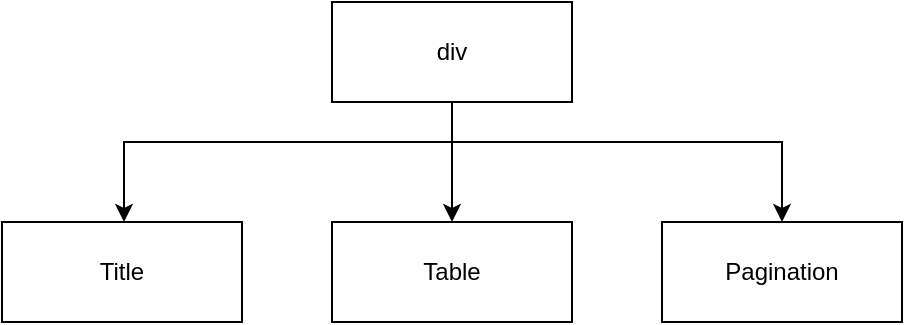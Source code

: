 <mxfile pages="4">
    <diagram name="MA01_UM" id="d-K6_XEDT-wJWiSW2yH4">
        <mxGraphModel dx="875" dy="525" grid="1" gridSize="10" guides="1" tooltips="1" connect="1" arrows="1" fold="1" page="1" pageScale="1" pageWidth="827" pageHeight="1169" math="0" shadow="0">
            <root>
                <mxCell id="0"/>
                <mxCell id="1" parent="0"/>
                <mxCell id="eTcMkbdJCFj99WozvS58-12" style="edgeStyle=orthogonalEdgeStyle;rounded=0;orthogonalLoop=1;jettySize=auto;html=1;" parent="1" source="eTcMkbdJCFj99WozvS58-1" target="eTcMkbdJCFj99WozvS58-2" edge="1">
                    <mxGeometry relative="1" as="geometry">
                        <Array as="points">
                            <mxPoint x="414" y="120"/>
                            <mxPoint x="250" y="120"/>
                        </Array>
                    </mxGeometry>
                </mxCell>
                <mxCell id="eTcMkbdJCFj99WozvS58-13" style="edgeStyle=orthogonalEdgeStyle;rounded=0;orthogonalLoop=1;jettySize=auto;html=1;entryX=0.5;entryY=0;entryDx=0;entryDy=0;" parent="1" source="eTcMkbdJCFj99WozvS58-1" target="eTcMkbdJCFj99WozvS58-3" edge="1">
                    <mxGeometry relative="1" as="geometry"/>
                </mxCell>
                <mxCell id="eTcMkbdJCFj99WozvS58-14" style="edgeStyle=orthogonalEdgeStyle;rounded=0;orthogonalLoop=1;jettySize=auto;html=1;entryX=0.5;entryY=0;entryDx=0;entryDy=0;" parent="1" source="eTcMkbdJCFj99WozvS58-1" target="eTcMkbdJCFj99WozvS58-4" edge="1">
                    <mxGeometry relative="1" as="geometry">
                        <Array as="points">
                            <mxPoint x="414" y="120"/>
                            <mxPoint x="579" y="120"/>
                        </Array>
                    </mxGeometry>
                </mxCell>
                <mxCell id="eTcMkbdJCFj99WozvS58-1" value="div" style="rounded=0;whiteSpace=wrap;html=1;" parent="1" vertex="1">
                    <mxGeometry x="354" y="50" width="120" height="50" as="geometry"/>
                </mxCell>
                <mxCell id="eTcMkbdJCFj99WozvS58-2" value="Title" style="rounded=0;whiteSpace=wrap;html=1;" parent="1" vertex="1">
                    <mxGeometry x="189" y="160" width="120" height="50" as="geometry"/>
                </mxCell>
                <mxCell id="eTcMkbdJCFj99WozvS58-3" value="Table" style="rounded=0;whiteSpace=wrap;html=1;" parent="1" vertex="1">
                    <mxGeometry x="354" y="160" width="120" height="50" as="geometry"/>
                </mxCell>
                <mxCell id="eTcMkbdJCFj99WozvS58-4" value="Pagination" style="rounded=0;whiteSpace=wrap;html=1;" parent="1" vertex="1">
                    <mxGeometry x="519" y="160" width="120" height="50" as="geometry"/>
                </mxCell>
            </root>
        </mxGraphModel>
    </diagram>
    <diagram id="DtoJU9kc5GhTju-QMMTH" name="MA02_TM">
        <mxGraphModel dx="875" dy="525" grid="1" gridSize="10" guides="1" tooltips="1" connect="1" arrows="1" fold="1" page="1" pageScale="1" pageWidth="827" pageHeight="1169" math="0" shadow="0">
            <root>
                <mxCell id="0"/>
                <mxCell id="1" parent="0"/>
                <mxCell id="JkwB7bO02u53BHYdrsAc-1" style="edgeStyle=orthogonalEdgeStyle;rounded=0;orthogonalLoop=1;jettySize=auto;html=1;" parent="1" source="JkwB7bO02u53BHYdrsAc-4" target="JkwB7bO02u53BHYdrsAc-5" edge="1">
                    <mxGeometry relative="1" as="geometry">
                        <Array as="points">
                            <mxPoint x="395" y="110"/>
                            <mxPoint x="231" y="110"/>
                        </Array>
                    </mxGeometry>
                </mxCell>
                <mxCell id="JkwB7bO02u53BHYdrsAc-2" style="edgeStyle=orthogonalEdgeStyle;rounded=0;orthogonalLoop=1;jettySize=auto;html=1;entryX=0.5;entryY=0;entryDx=0;entryDy=0;" parent="1" source="JkwB7bO02u53BHYdrsAc-4" target="JkwB7bO02u53BHYdrsAc-6" edge="1">
                    <mxGeometry relative="1" as="geometry"/>
                </mxCell>
                <mxCell id="JkwB7bO02u53BHYdrsAc-3" style="edgeStyle=orthogonalEdgeStyle;rounded=0;orthogonalLoop=1;jettySize=auto;html=1;entryX=0.5;entryY=0;entryDx=0;entryDy=0;" parent="1" source="JkwB7bO02u53BHYdrsAc-4" target="JkwB7bO02u53BHYdrsAc-7" edge="1">
                    <mxGeometry relative="1" as="geometry">
                        <Array as="points">
                            <mxPoint x="395" y="110"/>
                            <mxPoint x="560" y="110"/>
                        </Array>
                    </mxGeometry>
                </mxCell>
                <mxCell id="JkwB7bO02u53BHYdrsAc-4" value="div" style="rounded=0;whiteSpace=wrap;html=1;" parent="1" vertex="1">
                    <mxGeometry x="335" y="40" width="120" height="50" as="geometry"/>
                </mxCell>
                <mxCell id="JkwB7bO02u53BHYdrsAc-5" value="Title" style="rounded=0;whiteSpace=wrap;html=1;" parent="1" vertex="1">
                    <mxGeometry x="170" y="150" width="120" height="50" as="geometry"/>
                </mxCell>
                <mxCell id="JkwB7bO02u53BHYdrsAc-6" value="Table" style="rounded=0;whiteSpace=wrap;html=1;" parent="1" vertex="1">
                    <mxGeometry x="335" y="150" width="120" height="50" as="geometry"/>
                </mxCell>
                <mxCell id="JkwB7bO02u53BHYdrsAc-7" value="Pagination" style="rounded=0;whiteSpace=wrap;html=1;" parent="1" vertex="1">
                    <mxGeometry x="500" y="150" width="120" height="50" as="geometry"/>
                </mxCell>
            </root>
        </mxGraphModel>
    </diagram>
    <diagram id="B1GfE08wK1D2BhvfVuxE" name="MA03_BM">
        <mxGraphModel dx="875" dy="525" grid="1" gridSize="10" guides="1" tooltips="1" connect="1" arrows="1" fold="1" page="1" pageScale="1" pageWidth="827" pageHeight="1169" math="0" shadow="0">
            <root>
                <mxCell id="0"/>
                <mxCell id="1" parent="0"/>
                <mxCell id="7rrjPuXeChq7M-VZsmBA-1" style="edgeStyle=orthogonalEdgeStyle;rounded=0;orthogonalLoop=1;jettySize=auto;html=1;" parent="1" source="7rrjPuXeChq7M-VZsmBA-4" target="7rrjPuXeChq7M-VZsmBA-5" edge="1">
                    <mxGeometry relative="1" as="geometry">
                        <Array as="points">
                            <mxPoint x="414" y="120"/>
                            <mxPoint x="250" y="120"/>
                        </Array>
                    </mxGeometry>
                </mxCell>
                <mxCell id="7rrjPuXeChq7M-VZsmBA-2" style="edgeStyle=orthogonalEdgeStyle;rounded=0;orthogonalLoop=1;jettySize=auto;html=1;entryX=0.5;entryY=0;entryDx=0;entryDy=0;" parent="1" source="7rrjPuXeChq7M-VZsmBA-4" target="7rrjPuXeChq7M-VZsmBA-6" edge="1">
                    <mxGeometry relative="1" as="geometry"/>
                </mxCell>
                <mxCell id="7rrjPuXeChq7M-VZsmBA-3" style="edgeStyle=orthogonalEdgeStyle;rounded=0;orthogonalLoop=1;jettySize=auto;html=1;entryX=0.5;entryY=0;entryDx=0;entryDy=0;" parent="1" source="7rrjPuXeChq7M-VZsmBA-4" target="7rrjPuXeChq7M-VZsmBA-7" edge="1">
                    <mxGeometry relative="1" as="geometry">
                        <Array as="points">
                            <mxPoint x="414" y="120"/>
                            <mxPoint x="579" y="120"/>
                        </Array>
                    </mxGeometry>
                </mxCell>
                <mxCell id="7rrjPuXeChq7M-VZsmBA-4" value="div" style="rounded=0;whiteSpace=wrap;html=1;" parent="1" vertex="1">
                    <mxGeometry x="354" y="50" width="120" height="50" as="geometry"/>
                </mxCell>
                <mxCell id="7rrjPuXeChq7M-VZsmBA-5" value="Title" style="rounded=0;whiteSpace=wrap;html=1;" parent="1" vertex="1">
                    <mxGeometry x="189" y="160" width="120" height="50" as="geometry"/>
                </mxCell>
                <mxCell id="7rrjPuXeChq7M-VZsmBA-6" value="Table" style="rounded=0;whiteSpace=wrap;html=1;" parent="1" vertex="1">
                    <mxGeometry x="354" y="160" width="120" height="50" as="geometry"/>
                </mxCell>
                <mxCell id="7rrjPuXeChq7M-VZsmBA-7" value="Pagination" style="rounded=0;whiteSpace=wrap;html=1;" parent="1" vertex="1">
                    <mxGeometry x="519" y="160" width="120" height="50" as="geometry"/>
                </mxCell>
            </root>
        </mxGraphModel>
    </diagram>
    <diagram id="JV9UjOC6fGN6Y31QJu63" name="MA04_PM">
        <mxGraphModel dx="2902" dy="1216" grid="1" gridSize="10" guides="1" tooltips="1" connect="1" arrows="1" fold="1" page="1" pageScale="1" pageWidth="827" pageHeight="1169" math="0" shadow="0">
            <root>
                <mxCell id="0"/>
                <mxCell id="1" parent="0"/>
                <mxCell id="Pc6pCCfJJjLbF5l9ZFTw-2" style="edgeStyle=orthogonalEdgeStyle;rounded=0;orthogonalLoop=1;jettySize=auto;html=1;entryX=0.5;entryY=0;entryDx=0;entryDy=0;" parent="1" source="Pc6pCCfJJjLbF5l9ZFTw-4" target="Pc6pCCfJJjLbF5l9ZFTw-6" edge="1">
                    <mxGeometry relative="1" as="geometry">
                        <Array as="points">
                            <mxPoint x="450" y="230"/>
                            <mxPoint x="50" y="230"/>
                        </Array>
                    </mxGeometry>
                </mxCell>
                <mxCell id="Pc6pCCfJJjLbF5l9ZFTw-3" style="edgeStyle=orthogonalEdgeStyle;rounded=0;orthogonalLoop=1;jettySize=auto;html=1;entryX=0.5;entryY=0;entryDx=0;entryDy=0;" parent="1" source="Pc6pCCfJJjLbF5l9ZFTw-4" target="Pc6pCCfJJjLbF5l9ZFTw-7" edge="1">
                    <mxGeometry relative="1" as="geometry">
                        <Array as="points">
                            <mxPoint x="450" y="230"/>
                            <mxPoint x="810" y="230"/>
                        </Array>
                    </mxGeometry>
                </mxCell>
                <mxCell id="Pc6pCCfJJjLbF5l9ZFTw-11" style="edgeStyle=orthogonalEdgeStyle;rounded=0;orthogonalLoop=1;jettySize=auto;html=1;" parent="1" source="Pc6pCCfJJjLbF5l9ZFTw-4" target="Pc6pCCfJJjLbF5l9ZFTw-8" edge="1">
                    <mxGeometry relative="1" as="geometry">
                        <Array as="points">
                            <mxPoint x="450" y="230"/>
                            <mxPoint x="1200" y="230"/>
                        </Array>
                    </mxGeometry>
                </mxCell>
                <mxCell id="Pc6pCCfJJjLbF5l9ZFTw-13" style="edgeStyle=orthogonalEdgeStyle;rounded=0;orthogonalLoop=1;jettySize=auto;html=1;" parent="1" source="Pc6pCCfJJjLbF5l9ZFTw-4" target="Pc6pCCfJJjLbF5l9ZFTw-9" edge="1">
                    <mxGeometry relative="1" as="geometry">
                        <Array as="points">
                            <mxPoint x="450" y="230"/>
                            <mxPoint x="1370" y="230"/>
                        </Array>
                    </mxGeometry>
                </mxCell>
                <mxCell id="Pc6pCCfJJjLbF5l9ZFTw-34" style="edgeStyle=orthogonalEdgeStyle;rounded=0;orthogonalLoop=1;jettySize=auto;html=1;entryX=0.5;entryY=0;entryDx=0;entryDy=0;" parent="1" source="Pc6pCCfJJjLbF5l9ZFTw-4" target="Pc6pCCfJJjLbF5l9ZFTw-5" edge="1">
                    <mxGeometry relative="1" as="geometry">
                        <Array as="points">
                            <mxPoint x="450" y="230"/>
                            <mxPoint x="-530" y="230"/>
                        </Array>
                    </mxGeometry>
                </mxCell>
                <mxCell id="Pc6pCCfJJjLbF5l9ZFTw-4" value="div" style="rounded=0;whiteSpace=wrap;html=1;" parent="1" vertex="1">
                    <mxGeometry x="390" y="140" width="120" height="50" as="geometry"/>
                </mxCell>
                <mxCell id="Pc6pCCfJJjLbF5l9ZFTw-5" value="Title" style="rounded=0;whiteSpace=wrap;html=1;" parent="1" vertex="1">
                    <mxGeometry x="-590" y="270" width="120" height="50" as="geometry"/>
                </mxCell>
                <mxCell id="Pc6pCCfJJjLbF5l9ZFTw-35" style="edgeStyle=orthogonalEdgeStyle;rounded=0;orthogonalLoop=1;jettySize=auto;html=1;entryX=0.5;entryY=0;entryDx=0;entryDy=0;" parent="1" source="Pc6pCCfJJjLbF5l9ZFTw-6" target="Pc6pCCfJJjLbF5l9ZFTw-14" edge="1">
                    <mxGeometry relative="1" as="geometry">
                        <Array as="points">
                            <mxPoint x="50" y="340"/>
                            <mxPoint x="-290" y="340"/>
                        </Array>
                    </mxGeometry>
                </mxCell>
                <mxCell id="Pc6pCCfJJjLbF5l9ZFTw-36" style="edgeStyle=orthogonalEdgeStyle;rounded=0;orthogonalLoop=1;jettySize=auto;html=1;entryX=0.5;entryY=0;entryDx=0;entryDy=0;" parent="1" source="Pc6pCCfJJjLbF5l9ZFTw-6" target="Pc6pCCfJJjLbF5l9ZFTw-15" edge="1">
                    <mxGeometry relative="1" as="geometry"/>
                </mxCell>
                <mxCell id="Pc6pCCfJJjLbF5l9ZFTw-37" style="edgeStyle=orthogonalEdgeStyle;rounded=0;orthogonalLoop=1;jettySize=auto;html=1;" parent="1" source="Pc6pCCfJJjLbF5l9ZFTw-6" target="Pc6pCCfJJjLbF5l9ZFTw-16" edge="1">
                    <mxGeometry relative="1" as="geometry">
                        <Array as="points">
                            <mxPoint x="50" y="340"/>
                            <mxPoint x="387" y="340"/>
                        </Array>
                    </mxGeometry>
                </mxCell>
                <mxCell id="Pc6pCCfJJjLbF5l9ZFTw-6" value="div" style="rounded=0;whiteSpace=wrap;html=1;" parent="1" vertex="1">
                    <mxGeometry x="-10" y="270" width="120" height="50" as="geometry"/>
                </mxCell>
                <mxCell id="Pc6pCCfJJjLbF5l9ZFTw-46" style="edgeStyle=orthogonalEdgeStyle;rounded=0;orthogonalLoop=1;jettySize=auto;html=1;" parent="1" source="Pc6pCCfJJjLbF5l9ZFTw-7" target="Pc6pCCfJJjLbF5l9ZFTw-44" edge="1">
                    <mxGeometry relative="1" as="geometry"/>
                </mxCell>
                <mxCell id="Pc6pCCfJJjLbF5l9ZFTw-47" style="edgeStyle=orthogonalEdgeStyle;rounded=0;orthogonalLoop=1;jettySize=auto;html=1;entryX=0.5;entryY=0;entryDx=0;entryDy=0;" parent="1" source="Pc6pCCfJJjLbF5l9ZFTw-7" target="Pc6pCCfJJjLbF5l9ZFTw-45" edge="1">
                    <mxGeometry relative="1" as="geometry"/>
                </mxCell>
                <mxCell id="Pc6pCCfJJjLbF5l9ZFTw-7" value="Search" style="rounded=0;whiteSpace=wrap;html=1;" parent="1" vertex="1">
                    <mxGeometry x="750" y="270" width="120" height="50" as="geometry"/>
                </mxCell>
                <mxCell id="Pc6pCCfJJjLbF5l9ZFTw-8" value="Table" style="rounded=0;whiteSpace=wrap;html=1;" parent="1" vertex="1">
                    <mxGeometry x="1140" y="270" width="120" height="50" as="geometry"/>
                </mxCell>
                <mxCell id="Pc6pCCfJJjLbF5l9ZFTw-9" value="Pagination" style="rounded=0;whiteSpace=wrap;html=1;" parent="1" vertex="1">
                    <mxGeometry x="1310" y="270" width="120" height="50" as="geometry"/>
                </mxCell>
                <mxCell id="Pc6pCCfJJjLbF5l9ZFTw-38" style="edgeStyle=orthogonalEdgeStyle;rounded=0;orthogonalLoop=1;jettySize=auto;html=1;" parent="1" source="Pc6pCCfJJjLbF5l9ZFTw-14" target="Pc6pCCfJJjLbF5l9ZFTw-17" edge="1">
                    <mxGeometry relative="1" as="geometry"/>
                </mxCell>
                <mxCell id="Pc6pCCfJJjLbF5l9ZFTw-39" style="edgeStyle=orthogonalEdgeStyle;rounded=0;orthogonalLoop=1;jettySize=auto;html=1;" parent="1" source="Pc6pCCfJJjLbF5l9ZFTw-14" target="Pc6pCCfJJjLbF5l9ZFTw-18" edge="1">
                    <mxGeometry relative="1" as="geometry"/>
                </mxCell>
                <mxCell id="Pc6pCCfJJjLbF5l9ZFTw-14" value="Card" style="rounded=0;whiteSpace=wrap;html=1;" parent="1" vertex="1">
                    <mxGeometry x="-350" y="370" width="120" height="50" as="geometry"/>
                </mxCell>
                <mxCell id="Pc6pCCfJJjLbF5l9ZFTw-40" style="edgeStyle=orthogonalEdgeStyle;rounded=0;orthogonalLoop=1;jettySize=auto;html=1;entryX=0.5;entryY=0;entryDx=0;entryDy=0;" parent="1" source="Pc6pCCfJJjLbF5l9ZFTw-15" target="Pc6pCCfJJjLbF5l9ZFTw-19" edge="1">
                    <mxGeometry relative="1" as="geometry"/>
                </mxCell>
                <mxCell id="Pc6pCCfJJjLbF5l9ZFTw-41" style="edgeStyle=orthogonalEdgeStyle;rounded=0;orthogonalLoop=1;jettySize=auto;html=1;entryX=0.5;entryY=0;entryDx=0;entryDy=0;" parent="1" source="Pc6pCCfJJjLbF5l9ZFTw-15" target="Pc6pCCfJJjLbF5l9ZFTw-20" edge="1">
                    <mxGeometry relative="1" as="geometry"/>
                </mxCell>
                <mxCell id="Pc6pCCfJJjLbF5l9ZFTw-15" value="Card" style="rounded=0;whiteSpace=wrap;html=1;" parent="1" vertex="1">
                    <mxGeometry x="-22.5" y="370" width="145" height="50" as="geometry"/>
                </mxCell>
                <mxCell id="Pc6pCCfJJjLbF5l9ZFTw-42" style="edgeStyle=orthogonalEdgeStyle;rounded=0;orthogonalLoop=1;jettySize=auto;html=1;" parent="1" source="Pc6pCCfJJjLbF5l9ZFTw-16" target="Pc6pCCfJJjLbF5l9ZFTw-21" edge="1">
                    <mxGeometry relative="1" as="geometry"/>
                </mxCell>
                <mxCell id="Pc6pCCfJJjLbF5l9ZFTw-43" style="edgeStyle=orthogonalEdgeStyle;rounded=0;orthogonalLoop=1;jettySize=auto;html=1;" parent="1" source="Pc6pCCfJJjLbF5l9ZFTw-16" target="Pc6pCCfJJjLbF5l9ZFTw-22" edge="1">
                    <mxGeometry relative="1" as="geometry"/>
                </mxCell>
                <mxCell id="Pc6pCCfJJjLbF5l9ZFTw-16" value="Card" style="rounded=0;whiteSpace=wrap;html=1;" parent="1" vertex="1">
                    <mxGeometry x="315" y="370" width="145" height="50" as="geometry"/>
                </mxCell>
                <mxCell id="Pc6pCCfJJjLbF5l9ZFTw-17" value="Card Title" style="rounded=0;whiteSpace=wrap;html=1;" parent="1" vertex="1">
                    <mxGeometry x="-440" y="468" width="120" height="50" as="geometry"/>
                </mxCell>
                <mxCell id="iQC8_R-vYmAmeUeWrtZF-4" value="" style="edgeStyle=none;html=1;" edge="1" parent="1" source="Pc6pCCfJJjLbF5l9ZFTw-18" target="iQC8_R-vYmAmeUeWrtZF-3">
                    <mxGeometry relative="1" as="geometry"/>
                </mxCell>
                <mxCell id="Pc6pCCfJJjLbF5l9ZFTw-18" value="Card Content" style="rounded=0;whiteSpace=wrap;html=1;" parent="1" vertex="1">
                    <mxGeometry x="-260" y="468" width="120" height="50" as="geometry"/>
                </mxCell>
                <mxCell id="Pc6pCCfJJjLbF5l9ZFTw-19" value="Card Title" style="rounded=0;whiteSpace=wrap;html=1;" parent="1" vertex="1">
                    <mxGeometry x="-100" y="468" width="120" height="50" as="geometry"/>
                </mxCell>
                <mxCell id="iQC8_R-vYmAmeUeWrtZF-6" value="" style="edgeStyle=none;html=1;" edge="1" parent="1" source="Pc6pCCfJJjLbF5l9ZFTw-20" target="iQC8_R-vYmAmeUeWrtZF-5">
                    <mxGeometry relative="1" as="geometry"/>
                </mxCell>
                <mxCell id="Pc6pCCfJJjLbF5l9ZFTw-20" value="Card Content" style="rounded=0;whiteSpace=wrap;html=1;" parent="1" vertex="1">
                    <mxGeometry x="80" y="468" width="120" height="50" as="geometry"/>
                </mxCell>
                <mxCell id="Pc6pCCfJJjLbF5l9ZFTw-21" value="Card Title" style="rounded=0;whiteSpace=wrap;html=1;" parent="1" vertex="1">
                    <mxGeometry x="237.5" y="470" width="120" height="50" as="geometry"/>
                </mxCell>
                <mxCell id="iQC8_R-vYmAmeUeWrtZF-8" value="" style="edgeStyle=none;html=1;" edge="1" parent="1" source="Pc6pCCfJJjLbF5l9ZFTw-22" target="iQC8_R-vYmAmeUeWrtZF-7">
                    <mxGeometry relative="1" as="geometry"/>
                </mxCell>
                <mxCell id="Pc6pCCfJJjLbF5l9ZFTw-22" value="Card Content" style="rounded=0;whiteSpace=wrap;html=1;" parent="1" vertex="1">
                    <mxGeometry x="430" y="470" width="120" height="50" as="geometry"/>
                </mxCell>
                <mxCell id="Pc6pCCfJJjLbF5l9ZFTw-44" value="Iconic Input" style="rounded=0;whiteSpace=wrap;html=1;" parent="1" vertex="1">
                    <mxGeometry x="640" y="360" width="120" height="50" as="geometry"/>
                </mxCell>
                <mxCell id="Pc6pCCfJJjLbF5l9ZFTw-45" value="Button" style="rounded=0;whiteSpace=wrap;html=1;" parent="1" vertex="1">
                    <mxGeometry x="860" y="360" width="120" height="50" as="geometry"/>
                </mxCell>
                <mxCell id="iQC8_R-vYmAmeUeWrtZF-3" value="Count" style="rounded=0;whiteSpace=wrap;html=1;" vertex="1" parent="1">
                    <mxGeometry x="-260" y="598" width="120" height="50" as="geometry"/>
                </mxCell>
                <mxCell id="iQC8_R-vYmAmeUeWrtZF-5" value="Count" style="rounded=0;whiteSpace=wrap;html=1;" vertex="1" parent="1">
                    <mxGeometry x="80" y="598" width="120" height="50" as="geometry"/>
                </mxCell>
                <mxCell id="iQC8_R-vYmAmeUeWrtZF-7" value="Count" style="rounded=0;whiteSpace=wrap;html=1;" vertex="1" parent="1">
                    <mxGeometry x="430" y="600" width="120" height="50" as="geometry"/>
                </mxCell>
            </root>
        </mxGraphModel>
    </diagram>
</mxfile>